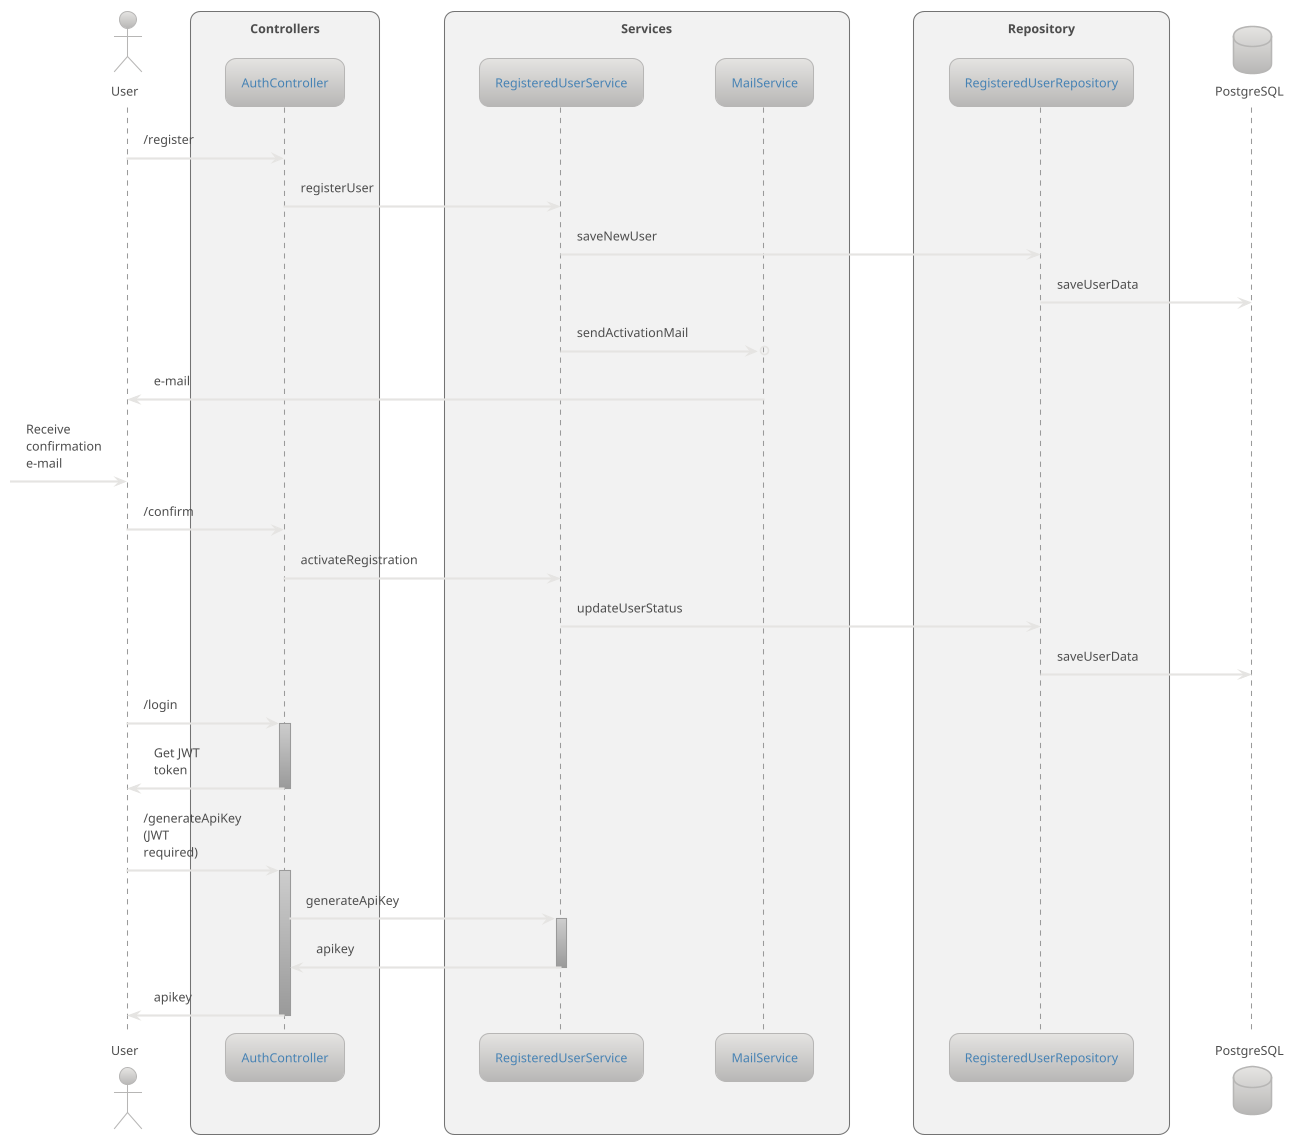 @startuml
!theme metal
skinparam sequenceArrowThickness 2
skinparam roundcorner 20
skinparam maxmessagesize 60

actor User
database PostgreSQL as P order 90

box "Controllers"
participant AuthController as AC
end box

box "Services"
participant RegisteredUserService as RUS
participant MailService as MS
end box

box "Repository"
participant RegisteredUserRepository as RUR
end box

User -> AC: /register
AC -> RUS: registerUser
RUS -> RUR: saveNewUser
RUR -> P: saveUserData
RUS ->o MS: sendActivationMail
MS -> User: e-mail

-> User: Receive confirmation e-mail
User -> AC: /confirm
AC -> RUS: activateRegistration
RUS -> RUR: updateUserStatus
RUR -> P: saveUserData

User -> AC: /login
activate AC
AC -> User: Get JWT token
deactivate AC

User -> AC: /generateApiKey (JWT required)
activate AC
AC -> RUS: generateApiKey
activate RUS
RUS -> AC: apikey
deactivate RUS
AC -> User: apikey
deactivate AC

@enduml